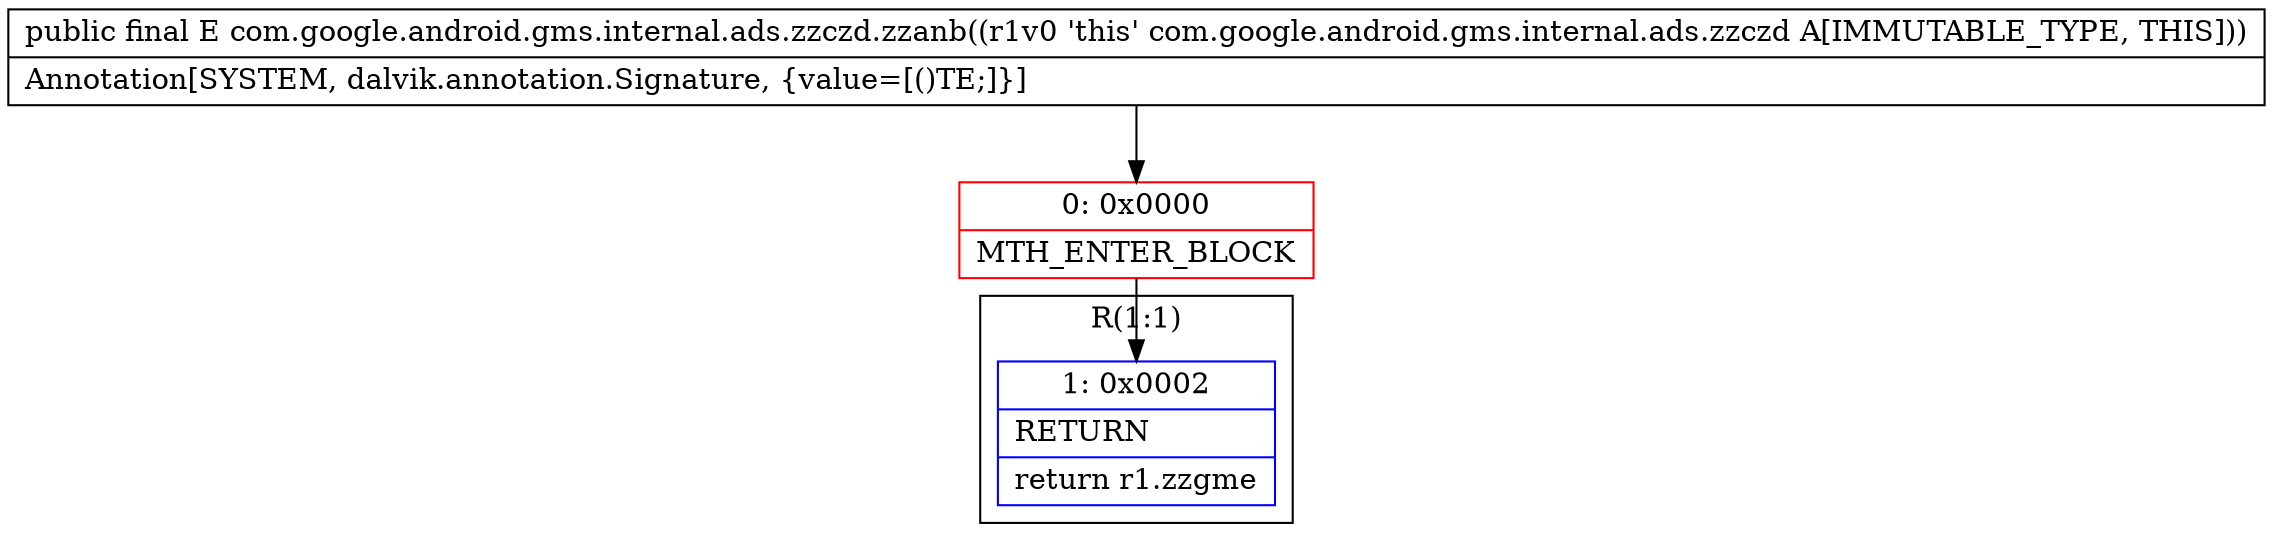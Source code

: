 digraph "CFG forcom.google.android.gms.internal.ads.zzczd.zzanb()Ljava\/lang\/Object;" {
subgraph cluster_Region_353796325 {
label = "R(1:1)";
node [shape=record,color=blue];
Node_1 [shape=record,label="{1\:\ 0x0002|RETURN\l|return r1.zzgme\l}"];
}
Node_0 [shape=record,color=red,label="{0\:\ 0x0000|MTH_ENTER_BLOCK\l}"];
MethodNode[shape=record,label="{public final E com.google.android.gms.internal.ads.zzczd.zzanb((r1v0 'this' com.google.android.gms.internal.ads.zzczd A[IMMUTABLE_TYPE, THIS]))  | Annotation[SYSTEM, dalvik.annotation.Signature, \{value=[()TE;]\}]\l}"];
MethodNode -> Node_0;
Node_0 -> Node_1;
}

